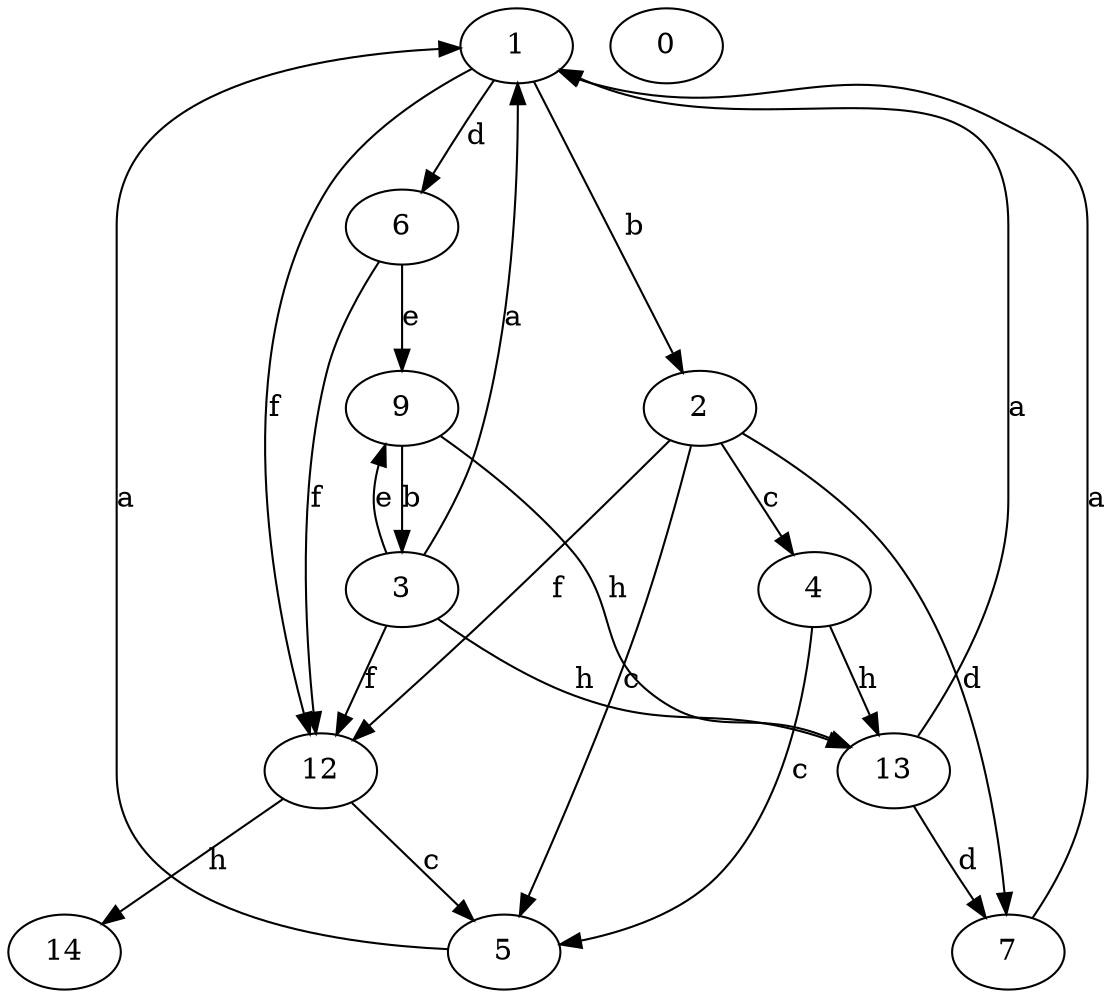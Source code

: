 strict digraph  {
1;
2;
0;
3;
4;
5;
6;
7;
9;
12;
13;
14;
1 -> 2  [label=b];
1 -> 6  [label=d];
1 -> 12  [label=f];
2 -> 4  [label=c];
2 -> 5  [label=c];
2 -> 7  [label=d];
2 -> 12  [label=f];
3 -> 1  [label=a];
3 -> 9  [label=e];
3 -> 12  [label=f];
3 -> 13  [label=h];
4 -> 5  [label=c];
4 -> 13  [label=h];
5 -> 1  [label=a];
6 -> 9  [label=e];
6 -> 12  [label=f];
7 -> 1  [label=a];
9 -> 3  [label=b];
9 -> 13  [label=h];
12 -> 5  [label=c];
12 -> 14  [label=h];
13 -> 1  [label=a];
13 -> 7  [label=d];
}
